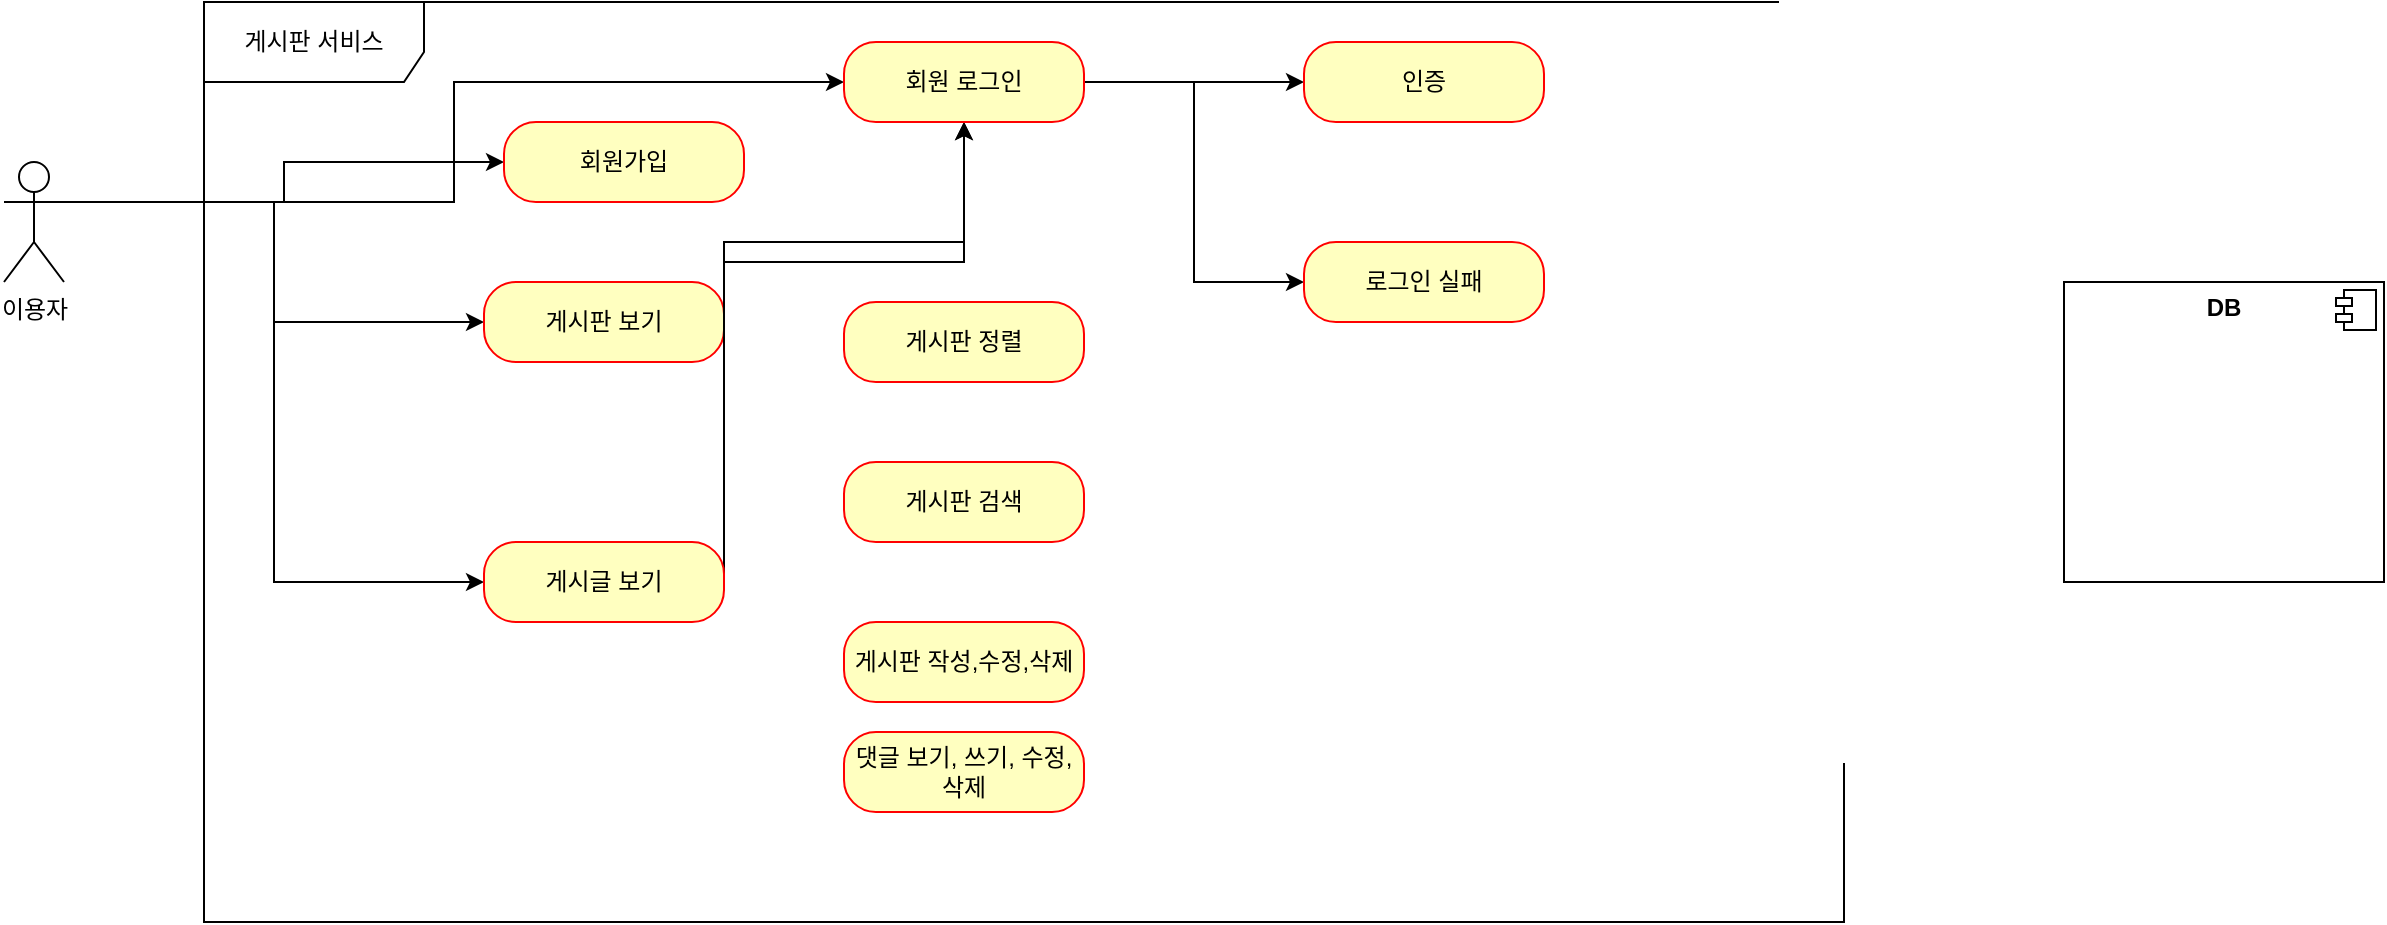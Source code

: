 <mxfile version="20.7.4" type="github">
  <diagram id="nQnDYJg8r9I1wjPNNvrP" name="페이지-1">
    <mxGraphModel dx="1434" dy="796" grid="1" gridSize="10" guides="1" tooltips="1" connect="1" arrows="1" fold="1" page="1" pageScale="1" pageWidth="827" pageHeight="1169" math="0" shadow="0">
      <root>
        <mxCell id="0" />
        <mxCell id="1" parent="0" />
        <mxCell id="ra3A3iLn9Urj-2r9d3CS-18" style="edgeStyle=orthogonalEdgeStyle;rounded=0;orthogonalLoop=1;jettySize=auto;html=1;exitX=1;exitY=0.333;exitDx=0;exitDy=0;exitPerimeter=0;entryX=0;entryY=0.5;entryDx=0;entryDy=0;endArrow=classic;endFill=1;" edge="1" parent="1" source="ra3A3iLn9Urj-2r9d3CS-1" target="ra3A3iLn9Urj-2r9d3CS-7">
          <mxGeometry relative="1" as="geometry" />
        </mxCell>
        <mxCell id="ra3A3iLn9Urj-2r9d3CS-19" style="edgeStyle=orthogonalEdgeStyle;rounded=0;orthogonalLoop=1;jettySize=auto;html=1;exitX=1;exitY=0.333;exitDx=0;exitDy=0;exitPerimeter=0;entryX=0;entryY=0.5;entryDx=0;entryDy=0;endArrow=classic;endFill=1;" edge="1" parent="1" source="ra3A3iLn9Urj-2r9d3CS-1" target="ra3A3iLn9Urj-2r9d3CS-3">
          <mxGeometry relative="1" as="geometry">
            <Array as="points">
              <mxPoint x="210" y="300" />
              <mxPoint x="210" y="280" />
            </Array>
          </mxGeometry>
        </mxCell>
        <mxCell id="ra3A3iLn9Urj-2r9d3CS-20" style="edgeStyle=orthogonalEdgeStyle;rounded=0;orthogonalLoop=1;jettySize=auto;html=1;exitX=1;exitY=0.333;exitDx=0;exitDy=0;exitPerimeter=0;entryX=0;entryY=0.5;entryDx=0;entryDy=0;endArrow=classic;endFill=1;" edge="1" parent="1" source="ra3A3iLn9Urj-2r9d3CS-1" target="ra3A3iLn9Urj-2r9d3CS-5">
          <mxGeometry relative="1" as="geometry" />
        </mxCell>
        <mxCell id="ra3A3iLn9Urj-2r9d3CS-21" style="edgeStyle=orthogonalEdgeStyle;rounded=0;orthogonalLoop=1;jettySize=auto;html=1;exitX=1;exitY=0.333;exitDx=0;exitDy=0;exitPerimeter=0;entryX=0;entryY=0.5;entryDx=0;entryDy=0;endArrow=classic;endFill=1;" edge="1" parent="1" source="ra3A3iLn9Urj-2r9d3CS-1" target="ra3A3iLn9Urj-2r9d3CS-6">
          <mxGeometry relative="1" as="geometry" />
        </mxCell>
        <mxCell id="ra3A3iLn9Urj-2r9d3CS-1" value="이용자" style="shape=umlActor;verticalLabelPosition=bottom;verticalAlign=top;html=1;" vertex="1" parent="1">
          <mxGeometry x="70" y="280" width="30" height="60" as="geometry" />
        </mxCell>
        <mxCell id="ra3A3iLn9Urj-2r9d3CS-2" value="게시판 서비스" style="shape=umlFrame;whiteSpace=wrap;html=1;width=110;height=40;" vertex="1" parent="1">
          <mxGeometry x="170" y="200" width="820" height="460" as="geometry" />
        </mxCell>
        <mxCell id="ra3A3iLn9Urj-2r9d3CS-3" value="회원가입" style="rounded=1;whiteSpace=wrap;html=1;arcSize=40;fontColor=#000000;fillColor=#ffffc0;strokeColor=#ff0000;" vertex="1" parent="1">
          <mxGeometry x="320" y="260" width="120" height="40" as="geometry" />
        </mxCell>
        <mxCell id="ra3A3iLn9Urj-2r9d3CS-23" style="edgeStyle=orthogonalEdgeStyle;rounded=0;orthogonalLoop=1;jettySize=auto;html=1;exitX=1;exitY=0.5;exitDx=0;exitDy=0;entryX=0.5;entryY=1;entryDx=0;entryDy=0;endArrow=classic;endFill=1;" edge="1" parent="1" source="ra3A3iLn9Urj-2r9d3CS-5" target="ra3A3iLn9Urj-2r9d3CS-7">
          <mxGeometry relative="1" as="geometry">
            <Array as="points">
              <mxPoint x="430" y="320" />
              <mxPoint x="550" y="320" />
            </Array>
          </mxGeometry>
        </mxCell>
        <mxCell id="ra3A3iLn9Urj-2r9d3CS-5" value="게시판 보기" style="rounded=1;whiteSpace=wrap;html=1;arcSize=40;fontColor=#000000;fillColor=#ffffc0;strokeColor=#ff0000;" vertex="1" parent="1">
          <mxGeometry x="310" y="340" width="120" height="40" as="geometry" />
        </mxCell>
        <mxCell id="ra3A3iLn9Urj-2r9d3CS-24" style="edgeStyle=orthogonalEdgeStyle;rounded=0;orthogonalLoop=1;jettySize=auto;html=1;exitX=1;exitY=0.5;exitDx=0;exitDy=0;endArrow=classic;endFill=1;" edge="1" parent="1" source="ra3A3iLn9Urj-2r9d3CS-6">
          <mxGeometry relative="1" as="geometry">
            <mxPoint x="550" y="260" as="targetPoint" />
            <Array as="points">
              <mxPoint x="430" y="330" />
              <mxPoint x="550" y="330" />
            </Array>
          </mxGeometry>
        </mxCell>
        <mxCell id="ra3A3iLn9Urj-2r9d3CS-6" value="게시글 보기" style="rounded=1;whiteSpace=wrap;html=1;arcSize=40;fontColor=#000000;fillColor=#ffffc0;strokeColor=#ff0000;" vertex="1" parent="1">
          <mxGeometry x="310" y="470" width="120" height="40" as="geometry" />
        </mxCell>
        <mxCell id="ra3A3iLn9Urj-2r9d3CS-16" style="edgeStyle=orthogonalEdgeStyle;rounded=0;orthogonalLoop=1;jettySize=auto;html=1;exitX=1;exitY=0.5;exitDx=0;exitDy=0;entryX=0;entryY=0.5;entryDx=0;entryDy=0;endArrow=classic;endFill=1;" edge="1" parent="1" source="ra3A3iLn9Urj-2r9d3CS-7" target="ra3A3iLn9Urj-2r9d3CS-8">
          <mxGeometry relative="1" as="geometry" />
        </mxCell>
        <mxCell id="ra3A3iLn9Urj-2r9d3CS-17" style="edgeStyle=orthogonalEdgeStyle;rounded=0;orthogonalLoop=1;jettySize=auto;html=1;exitX=1;exitY=0.5;exitDx=0;exitDy=0;entryX=0;entryY=0.5;entryDx=0;entryDy=0;endArrow=classic;endFill=1;" edge="1" parent="1" source="ra3A3iLn9Urj-2r9d3CS-7" target="ra3A3iLn9Urj-2r9d3CS-9">
          <mxGeometry relative="1" as="geometry" />
        </mxCell>
        <mxCell id="ra3A3iLn9Urj-2r9d3CS-7" value="회원 로그인" style="rounded=1;whiteSpace=wrap;html=1;arcSize=40;fontColor=#000000;fillColor=#ffffc0;strokeColor=#ff0000;" vertex="1" parent="1">
          <mxGeometry x="490" y="220" width="120" height="40" as="geometry" />
        </mxCell>
        <mxCell id="ra3A3iLn9Urj-2r9d3CS-8" value="인증" style="rounded=1;whiteSpace=wrap;html=1;arcSize=40;fontColor=#000000;fillColor=#ffffc0;strokeColor=#ff0000;" vertex="1" parent="1">
          <mxGeometry x="720" y="220" width="120" height="40" as="geometry" />
        </mxCell>
        <mxCell id="ra3A3iLn9Urj-2r9d3CS-9" value="로그인 실패" style="rounded=1;whiteSpace=wrap;html=1;arcSize=40;fontColor=#000000;fillColor=#ffffc0;strokeColor=#ff0000;" vertex="1" parent="1">
          <mxGeometry x="720" y="320" width="120" height="40" as="geometry" />
        </mxCell>
        <mxCell id="ra3A3iLn9Urj-2r9d3CS-10" value="게시판 정렬" style="rounded=1;whiteSpace=wrap;html=1;arcSize=40;fontColor=#000000;fillColor=#ffffc0;strokeColor=#ff0000;" vertex="1" parent="1">
          <mxGeometry x="490" y="350" width="120" height="40" as="geometry" />
        </mxCell>
        <mxCell id="ra3A3iLn9Urj-2r9d3CS-11" value="게시판 검색" style="rounded=1;whiteSpace=wrap;html=1;arcSize=40;fontColor=#000000;fillColor=#ffffc0;strokeColor=#ff0000;" vertex="1" parent="1">
          <mxGeometry x="490" y="430" width="120" height="40" as="geometry" />
        </mxCell>
        <mxCell id="ra3A3iLn9Urj-2r9d3CS-12" value="게시판 작성,수정,삭제" style="rounded=1;whiteSpace=wrap;html=1;arcSize=40;fontColor=#000000;fillColor=#ffffc0;strokeColor=#ff0000;" vertex="1" parent="1">
          <mxGeometry x="490" y="510" width="120" height="40" as="geometry" />
        </mxCell>
        <mxCell id="ra3A3iLn9Urj-2r9d3CS-13" value="댓글 보기, 쓰기, 수정, 삭제" style="rounded=1;whiteSpace=wrap;html=1;arcSize=40;fontColor=#000000;fillColor=#ffffc0;strokeColor=#ff0000;" vertex="1" parent="1">
          <mxGeometry x="490" y="565" width="120" height="40" as="geometry" />
        </mxCell>
        <mxCell id="ra3A3iLn9Urj-2r9d3CS-25" value="&lt;p style=&quot;margin:0px;margin-top:6px;text-align:center;&quot;&gt;&lt;b&gt;DB&lt;/b&gt;&lt;/p&gt;" style="align=left;overflow=fill;html=1;dropTarget=0;" vertex="1" parent="1">
          <mxGeometry x="1100" y="340" width="160" height="150" as="geometry" />
        </mxCell>
        <mxCell id="ra3A3iLn9Urj-2r9d3CS-26" value="" style="shape=component;jettyWidth=8;jettyHeight=4;" vertex="1" parent="ra3A3iLn9Urj-2r9d3CS-25">
          <mxGeometry x="1" width="20" height="20" relative="1" as="geometry">
            <mxPoint x="-24" y="4" as="offset" />
          </mxGeometry>
        </mxCell>
      </root>
    </mxGraphModel>
  </diagram>
</mxfile>
